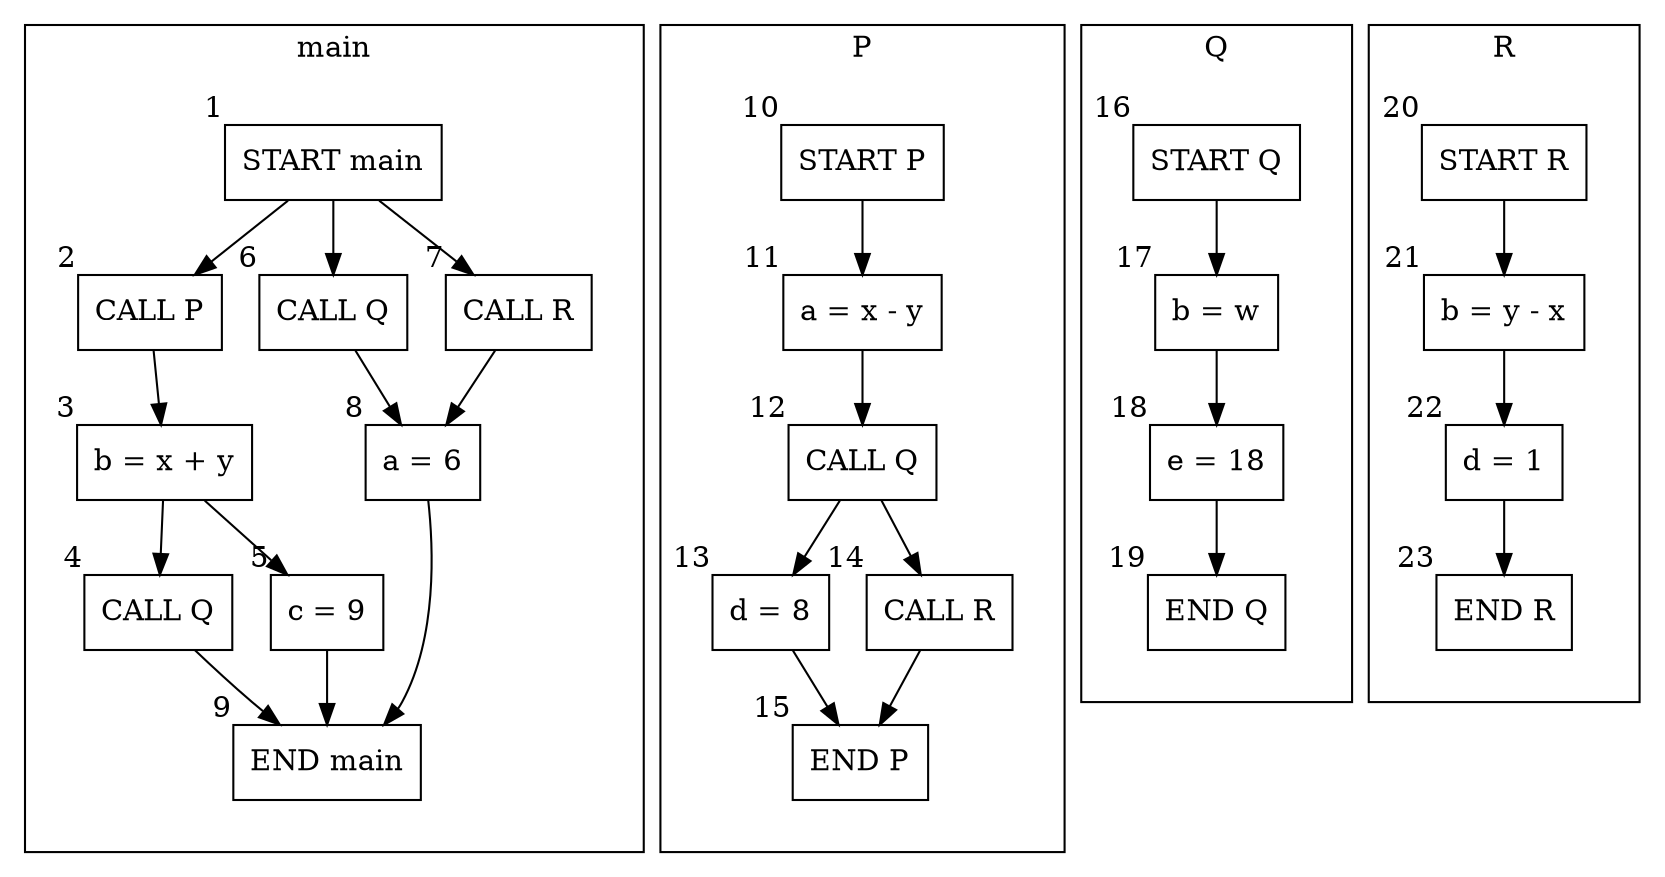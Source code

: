 digraph G {

	subgraph cluster_main {
		label = "main";
		margin = 25;
		node_1 [shape=box, xlabel="1", label="START main"];
		node_2 [shape=box, xlabel="2", label="CALL P"];
		node_3 [shape=box, xlabel="3", label="b = x + y"];
		node_4 [shape=box, xlabel="4", label="CALL Q"];
		node_5 [shape=box, xlabel="5", label="c = 9"];
		node_6 [shape=box, xlabel="6", label="CALL Q"];
		node_7 [shape=box, xlabel="7", label="CALL R"];
		node_8 [shape=box, xlabel="8", label="a = 6"];
		node_9 [shape=box, xlabel="9", label="END main"];
		node_1 -> node_2;
		node_1 -> node_6;
		node_1 -> node_7;
		node_2 -> node_3;
		node_3 -> node_4;
		node_3 -> node_5;
		node_4 -> node_9;
		node_5 -> node_9;
		node_6 -> node_8;
		node_7 -> node_8;
		node_8 -> node_9;
	}

	subgraph cluster_P {
		label = "P";
		margin = 25;
		node_10 [shape=box, xlabel="10", label="START P"];
		node_11 [shape=box, xlabel="11", label="a = x - y"];
		node_12 [shape=box, xlabel="12", label="CALL Q"];
		node_13 [shape=box, xlabel="13", label="d = 8"];
		node_14 [shape=box, xlabel="14", label="CALL R"];
		node_15 [shape=box, xlabel="15", label="END P"];
		node_10 -> node_11;
		node_11 -> node_12;
		node_12 -> node_13;
		node_12 -> node_14;
		node_13 -> node_15;
		node_14 -> node_15;
	}

	subgraph cluster_Q {
		label = "Q";
		margin = 25;
		node_16 [shape=box, xlabel="16", label="START Q"];
		node_17 [shape=box, xlabel="17", label="b = w"];
		node_18 [shape=box, xlabel="18", label="e = 18"];
		node_19 [shape=box, xlabel="19", label="END Q"];
		node_16 -> node_17;
		node_17 -> node_18;
		node_18 -> node_19;
	}

	subgraph cluster_R {
		label = "R";
		margin = 25;
		node_20 [shape=box, xlabel="20", label="START R"];
		node_21 [shape=box, xlabel="21", label="b = y - x"];
		node_22 [shape=box, xlabel="22", label="d = 1"];
		node_23 [shape=box, xlabel="23", label="END R"];
		node_20 -> node_21;
		node_21 -> node_22;
		node_22 -> node_23;
	}
}
